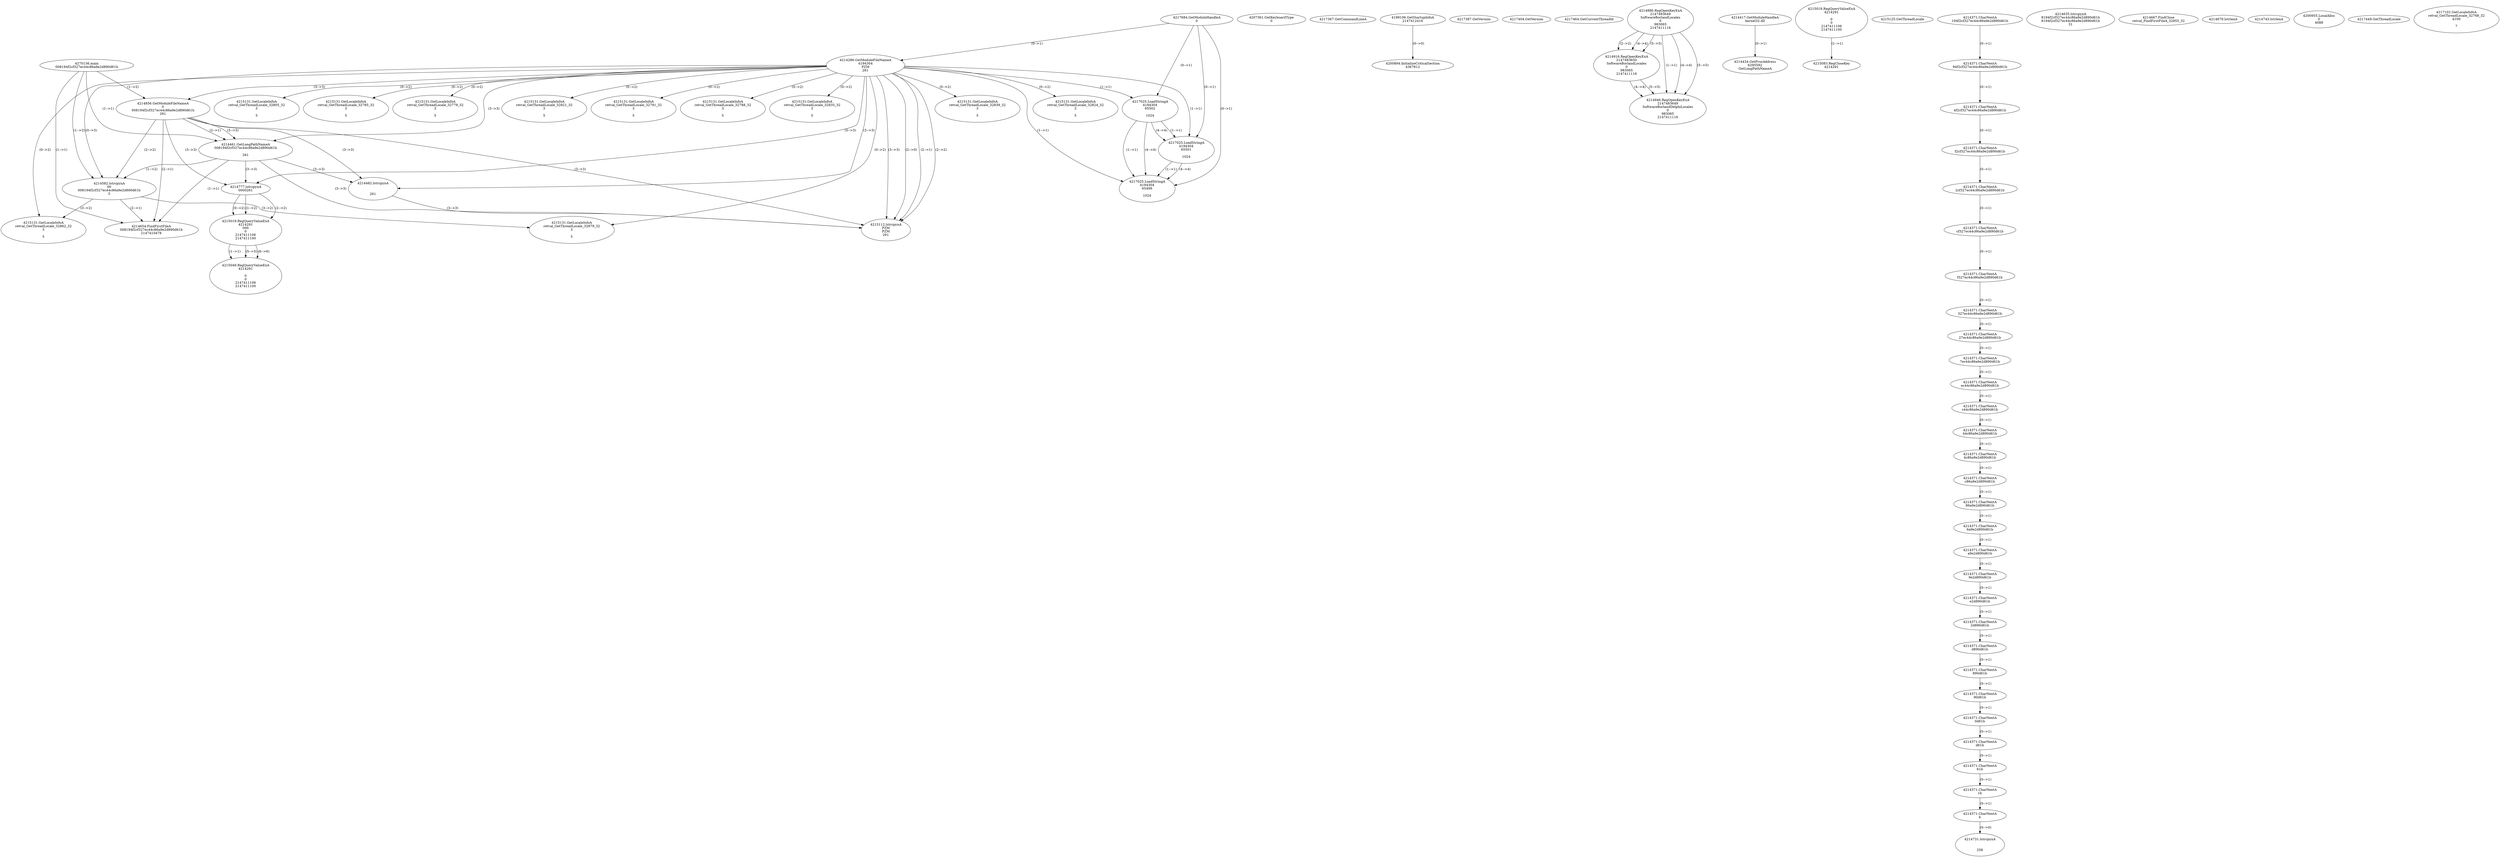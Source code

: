 // Global SCDG with merge call
digraph {
	0 [label="4270136.main
008194f2cf327ec44c86a9e2d890d61b"]
	1 [label="4217684.GetModuleHandleA
0"]
	2 [label="4207361.GetKeyboardType
0"]
	3 [label="4217367.GetCommandLineA
"]
	4 [label="4199106.GetStartupInfoA
2147412416"]
	5 [label="4217387.GetVersion
"]
	6 [label="4217404.GetVersion
"]
	7 [label="4217464.GetCurrentThreadId
"]
	8 [label="4214286.GetModuleFileNameA
4194304
PZM
261"]
	1 -> 8 [label="(0-->1)"]
	9 [label="4214856.GetModuleFileNameA
0
008194f2cf327ec44c86a9e2d890d61b
261"]
	0 -> 9 [label="(1-->2)"]
	8 -> 9 [label="(3-->3)"]
	10 [label="4214886.RegOpenKeyExA
2147483649
Software\Borland\Locales
0
983065
2147411116"]
	11 [label="4214916.RegOpenKeyExA
2147483650
Software\Borland\Locales
0
983065
2147411116"]
	10 -> 11 [label="(2-->2)"]
	10 -> 11 [label="(4-->4)"]
	10 -> 11 [label="(5-->5)"]
	12 [label="4214946.RegOpenKeyExA
2147483649
Software\Borland\Delphi\Locales
0
983065
2147411116"]
	10 -> 12 [label="(1-->1)"]
	10 -> 12 [label="(4-->4)"]
	11 -> 12 [label="(4-->4)"]
	10 -> 12 [label="(5-->5)"]
	11 -> 12 [label="(5-->5)"]
	13 [label="4214417.GetModuleHandleA
kernel32.dll"]
	14 [label="4214434.GetProcAddress
6295592
GetLongPathNameA"]
	13 -> 14 [label="(0-->1)"]
	15 [label="4214461.GetLongPathNameA
008194f2cf327ec44c86a9e2d890d61b

261"]
	0 -> 15 [label="(1-->1)"]
	9 -> 15 [label="(2-->1)"]
	8 -> 15 [label="(3-->3)"]
	9 -> 15 [label="(3-->3)"]
	16 [label="4214482.lstrcpynA


261"]
	8 -> 16 [label="(3-->3)"]
	9 -> 16 [label="(3-->3)"]
	15 -> 16 [label="(3-->3)"]
	17 [label="4215019.RegQueryValueExA
4214291

0
0
2147411106
2147411100"]
	18 [label="4215083.RegCloseKey
4214291"]
	17 -> 18 [label="(1-->1)"]
	19 [label="4215112.lstrcpynA
PZM
PZM
261"]
	8 -> 19 [label="(2-->1)"]
	8 -> 19 [label="(2-->2)"]
	8 -> 19 [label="(3-->3)"]
	9 -> 19 [label="(3-->3)"]
	15 -> 19 [label="(3-->3)"]
	16 -> 19 [label="(3-->3)"]
	8 -> 19 [label="(2-->0)"]
	20 [label="4215125.GetThreadLocale
"]
	21 [label="4215131.GetLocaleInfoA
retval_GetThreadLocale_32839_32
3

5"]
	8 -> 21 [label="(0-->2)"]
	22 [label="4217025.LoadStringA
4194304
65502

1024"]
	1 -> 22 [label="(0-->1)"]
	8 -> 22 [label="(1-->1)"]
	23 [label="4214582.lstrcpynA
00
008194f2cf327ec44c86a9e2d890d61b
3"]
	0 -> 23 [label="(1-->2)"]
	9 -> 23 [label="(2-->2)"]
	15 -> 23 [label="(1-->2)"]
	8 -> 23 [label="(0-->3)"]
	24 [label="4214371.CharNextA
194f2cf327ec44c86a9e2d890d61b"]
	25 [label="4214371.CharNextA
94f2cf327ec44c86a9e2d890d61b"]
	24 -> 25 [label="(0-->1)"]
	26 [label="4214371.CharNextA
4f2cf327ec44c86a9e2d890d61b"]
	25 -> 26 [label="(0-->1)"]
	27 [label="4214371.CharNextA
f2cf327ec44c86a9e2d890d61b"]
	26 -> 27 [label="(0-->1)"]
	28 [label="4214371.CharNextA
2cf327ec44c86a9e2d890d61b"]
	27 -> 28 [label="(0-->1)"]
	29 [label="4214371.CharNextA
cf327ec44c86a9e2d890d61b"]
	28 -> 29 [label="(0-->1)"]
	30 [label="4214371.CharNextA
f327ec44c86a9e2d890d61b"]
	29 -> 30 [label="(0-->1)"]
	31 [label="4214371.CharNextA
327ec44c86a9e2d890d61b"]
	30 -> 31 [label="(0-->1)"]
	32 [label="4214371.CharNextA
27ec44c86a9e2d890d61b"]
	31 -> 32 [label="(0-->1)"]
	33 [label="4214371.CharNextA
7ec44c86a9e2d890d61b"]
	32 -> 33 [label="(0-->1)"]
	34 [label="4214371.CharNextA
ec44c86a9e2d890d61b"]
	33 -> 34 [label="(0-->1)"]
	35 [label="4214371.CharNextA
c44c86a9e2d890d61b"]
	34 -> 35 [label="(0-->1)"]
	36 [label="4214371.CharNextA
44c86a9e2d890d61b"]
	35 -> 36 [label="(0-->1)"]
	37 [label="4214371.CharNextA
4c86a9e2d890d61b"]
	36 -> 37 [label="(0-->1)"]
	38 [label="4214371.CharNextA
c86a9e2d890d61b"]
	37 -> 38 [label="(0-->1)"]
	39 [label="4214371.CharNextA
86a9e2d890d61b"]
	38 -> 39 [label="(0-->1)"]
	40 [label="4214371.CharNextA
6a9e2d890d61b"]
	39 -> 40 [label="(0-->1)"]
	41 [label="4214371.CharNextA
a9e2d890d61b"]
	40 -> 41 [label="(0-->1)"]
	42 [label="4214371.CharNextA
9e2d890d61b"]
	41 -> 42 [label="(0-->1)"]
	43 [label="4214371.CharNextA
e2d890d61b"]
	42 -> 43 [label="(0-->1)"]
	44 [label="4214371.CharNextA
2d890d61b"]
	43 -> 44 [label="(0-->1)"]
	45 [label="4214371.CharNextA
d890d61b"]
	44 -> 45 [label="(0-->1)"]
	46 [label="4214371.CharNextA
890d61b"]
	45 -> 46 [label="(0-->1)"]
	47 [label="4214371.CharNextA
90d61b"]
	46 -> 47 [label="(0-->1)"]
	48 [label="4214371.CharNextA
0d61b"]
	47 -> 48 [label="(0-->1)"]
	49 [label="4214371.CharNextA
d61b"]
	48 -> 49 [label="(0-->1)"]
	50 [label="4214371.CharNextA
61b"]
	49 -> 50 [label="(0-->1)"]
	51 [label="4214371.CharNextA
1b"]
	50 -> 51 [label="(0-->1)"]
	52 [label="4214371.CharNextA
b"]
	51 -> 52 [label="(0-->1)"]
	53 [label="4214635.lstrcpynA
8194f2cf327ec44c86a9e2d890d61b
8194f2cf327ec44c86a9e2d890d61b
31"]
	54 [label="4214654.FindFirstFileA
008194f2cf327ec44c86a9e2d890d61b
2147410478"]
	0 -> 54 [label="(1-->1)"]
	9 -> 54 [label="(2-->1)"]
	15 -> 54 [label="(1-->1)"]
	23 -> 54 [label="(2-->1)"]
	55 [label="4214667.FindClose
retval_FindFirstFileA_32855_32"]
	56 [label="4214679.lstrlenA
"]
	57 [label="4214731.lstrcpynA


258"]
	52 -> 57 [label="(0-->0)"]
	58 [label="4214743.lstrlenA
"]
	59 [label="4214777.lstrcpynA
00\
00\
261"]
	8 -> 59 [label="(3-->3)"]
	9 -> 59 [label="(3-->3)"]
	15 -> 59 [label="(3-->3)"]
	60 [label="4215019.RegQueryValueExA
4214291
00\
0
0
2147411106
2147411100"]
	59 -> 60 [label="(1-->2)"]
	59 -> 60 [label="(2-->2)"]
	59 -> 60 [label="(0-->2)"]
	61 [label="4215049.RegQueryValueExA
4214291

0
0
2147411106
2147411100"]
	60 -> 61 [label="(1-->1)"]
	60 -> 61 [label="(5-->5)"]
	60 -> 61 [label="(6-->6)"]
	62 [label="4215131.GetLocaleInfoA
retval_GetThreadLocale_32879_32
3

5"]
	8 -> 62 [label="(0-->2)"]
	23 -> 62 [label="(3-->2)"]
	63 [label="4200894.InitializeCriticalSection
4367812"]
	4 -> 63 [label="(0-->0)"]
	64 [label="4200955.LocalAlloc
0
4088"]
	65 [label="4215131.GetLocaleInfoA
retval_GetThreadLocale_32862_32
3

5"]
	8 -> 65 [label="(0-->2)"]
	23 -> 65 [label="(3-->2)"]
	66 [label="4217025.LoadStringA
4194304
65501

1024"]
	1 -> 66 [label="(0-->1)"]
	8 -> 66 [label="(1-->1)"]
	22 -> 66 [label="(1-->1)"]
	22 -> 66 [label="(4-->4)"]
	67 [label="4217449.GetThreadLocale
"]
	68 [label="4217102.GetLocaleInfoA
retval_GetThreadLocale_32768_32
4100

7"]
	69 [label="4215131.GetLocaleInfoA
retval_GetThreadLocale_32824_32
3

5"]
	8 -> 69 [label="(0-->2)"]
	70 [label="4215131.GetLocaleInfoA
retval_GetThreadLocale_32805_32
3

5"]
	8 -> 70 [label="(0-->2)"]
	71 [label="4217025.LoadStringA
4194304
65499

1024"]
	1 -> 71 [label="(0-->1)"]
	8 -> 71 [label="(1-->1)"]
	22 -> 71 [label="(1-->1)"]
	66 -> 71 [label="(1-->1)"]
	22 -> 71 [label="(4-->4)"]
	66 -> 71 [label="(4-->4)"]
	72 [label="4215131.GetLocaleInfoA
retval_GetThreadLocale_32785_32
3

5"]
	8 -> 72 [label="(0-->2)"]
	73 [label="4215131.GetLocaleInfoA
retval_GetThreadLocale_32779_32
3

5"]
	8 -> 73 [label="(0-->2)"]
	74 [label="4215131.GetLocaleInfoA
retval_GetThreadLocale_32821_32
3

5"]
	8 -> 74 [label="(0-->2)"]
	75 [label="4215131.GetLocaleInfoA
retval_GetThreadLocale_32791_32
3

5"]
	8 -> 75 [label="(0-->2)"]
	76 [label="4215131.GetLocaleInfoA
retval_GetThreadLocale_32788_32
3

5"]
	8 -> 76 [label="(0-->2)"]
	77 [label="4215131.GetLocaleInfoA
retval_GetThreadLocale_32835_32
3

5"]
	8 -> 77 [label="(0-->2)"]
}
